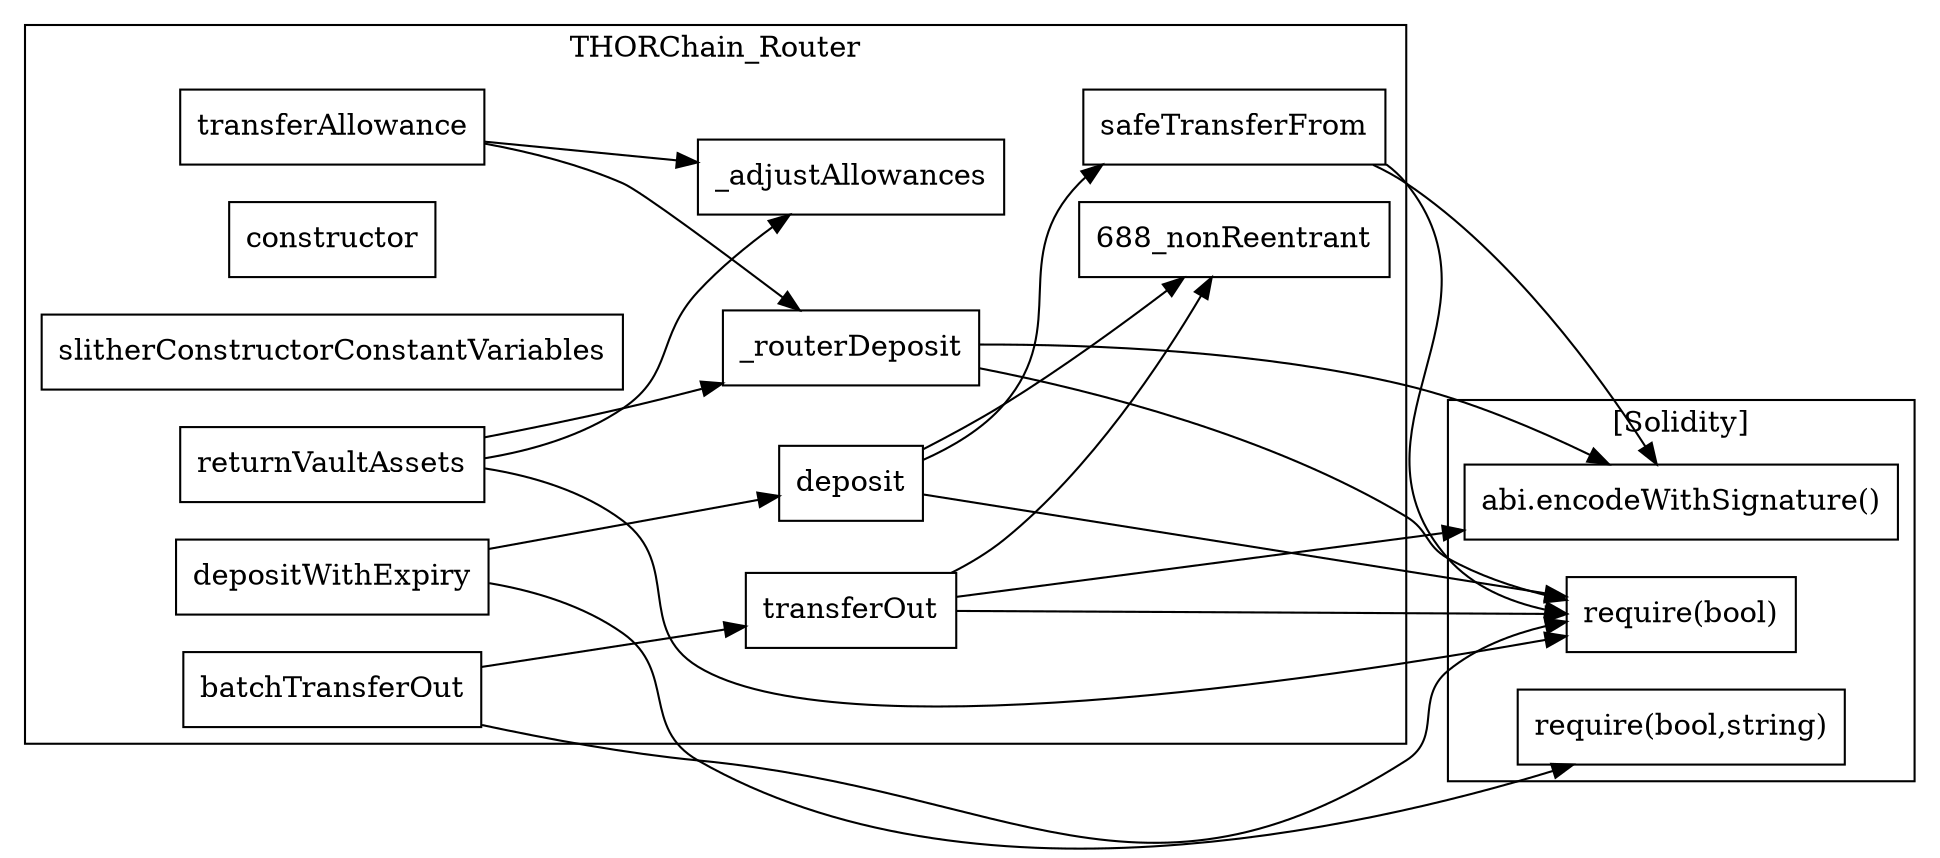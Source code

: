 strict digraph {
rankdir="LR"
node [shape=box]
subgraph cluster_688_THORChain_Router {
label = "THORChain_Router"
"688_depositWithExpiry" [label="depositWithExpiry"]
"688__adjustAllowances" [label="_adjustAllowances"]
"688__routerDeposit" [label="_routerDeposit"]
"688_deposit" [label="deposit"]
"688_constructor" [label="constructor"]
"688_safeTransferFrom" [label="safeTransferFrom"]
"688_slitherConstructorConstantVariables" [label="slitherConstructorConstantVariables"]
"688_batchTransferOut" [label="batchTransferOut"]
"688_transferOut" [label="transferOut"]
"688_transferAllowance" [label="transferAllowance"]
"688_returnVaultAssets" [label="returnVaultAssets"]
"688_returnVaultAssets" -> "688__adjustAllowances"
"688_returnVaultAssets" -> "688__routerDeposit"
"688_transferOut" -> "688_nonReentrant"
"688_deposit" -> "688_nonReentrant"
"688_deposit" -> "688_safeTransferFrom"
"688_transferAllowance" -> "688__routerDeposit"
"688_batchTransferOut" -> "688_transferOut"
"688_depositWithExpiry" -> "688_deposit"
"688_transferAllowance" -> "688__adjustAllowances"
}subgraph cluster_solidity {
label = "[Solidity]"
"require(bool)" 
"abi.encodeWithSignature()" 
"require(bool,string)" 
"688_transferOut" -> "require(bool)"
"688_transferOut" -> "abi.encodeWithSignature()"
"688_deposit" -> "require(bool)"
"688_batchTransferOut" -> "require(bool)"
"688__routerDeposit" -> "require(bool)"
"688_safeTransferFrom" -> "require(bool)"
"688_depositWithExpiry" -> "require(bool,string)"
"688__routerDeposit" -> "abi.encodeWithSignature()"
"688_returnVaultAssets" -> "require(bool)"
"688_safeTransferFrom" -> "abi.encodeWithSignature()"
}
}